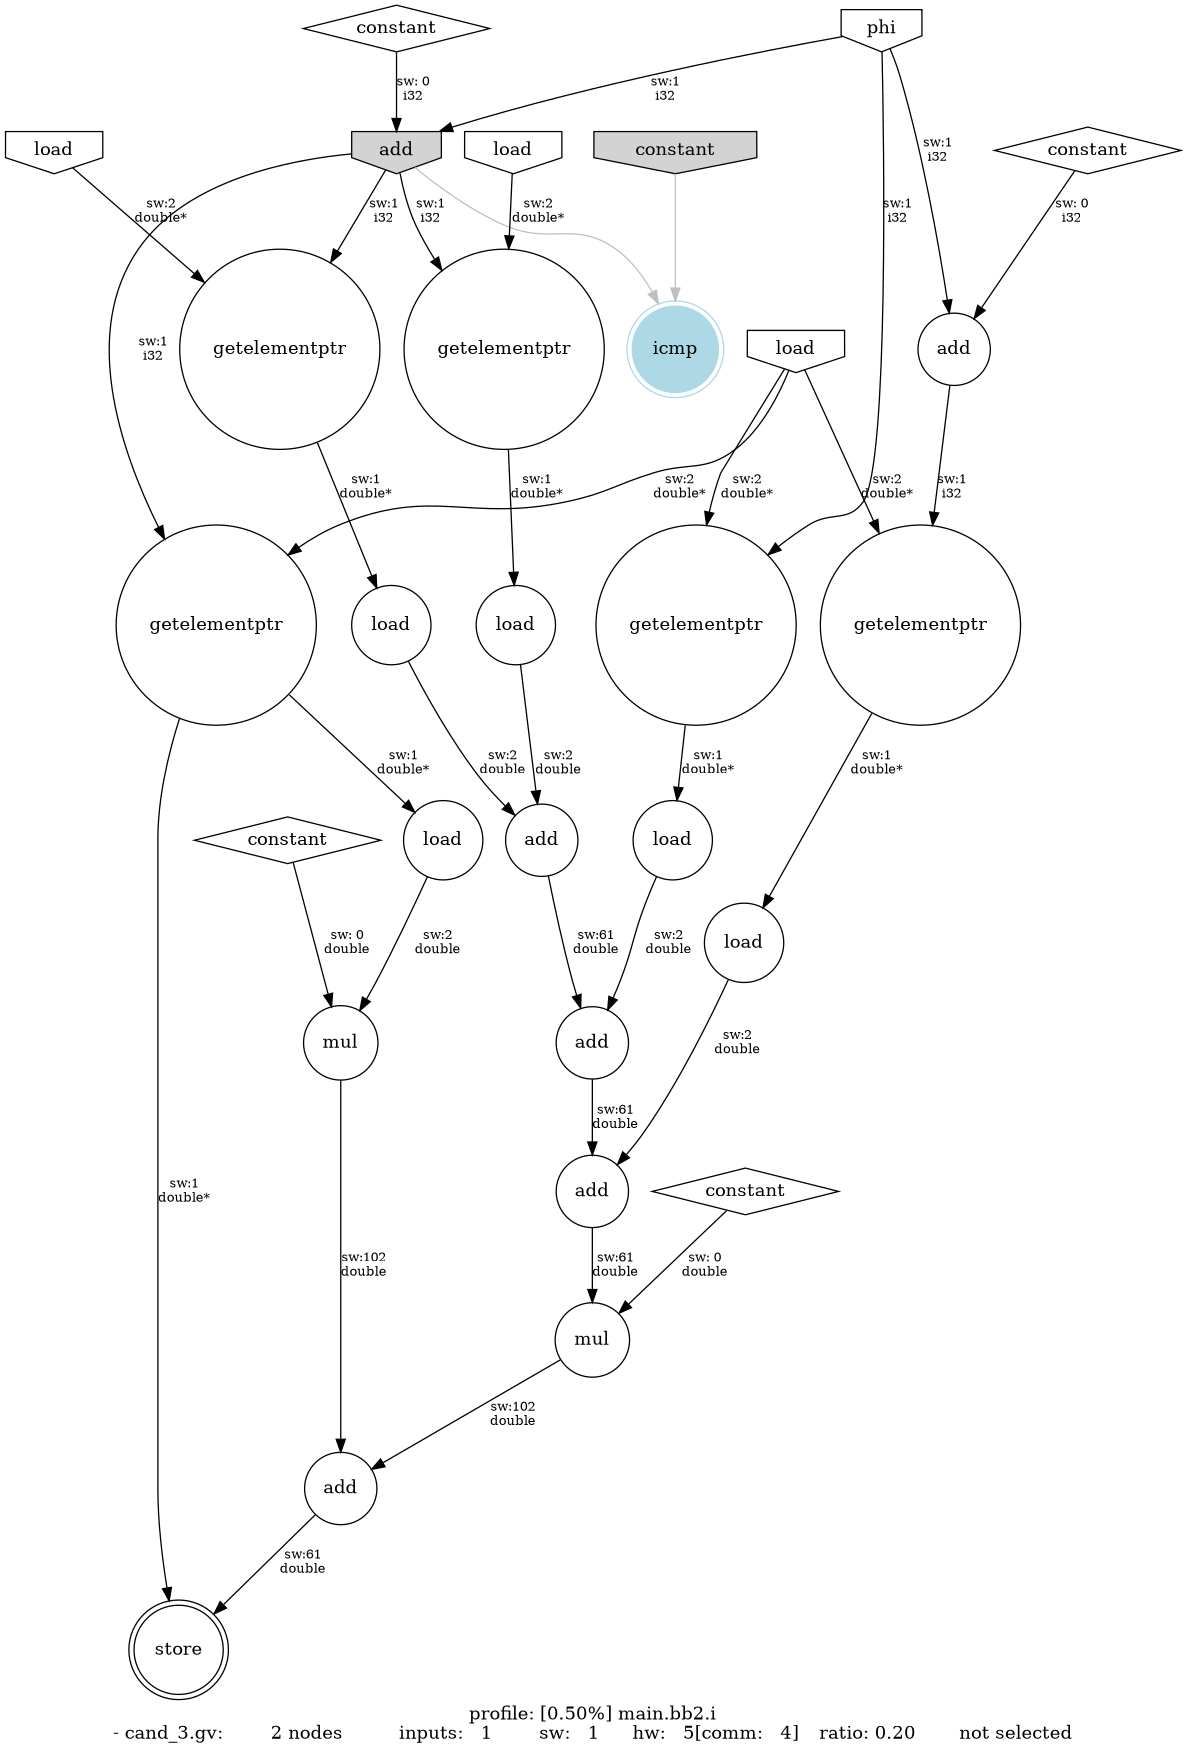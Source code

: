 digraph G {
size = "8.3,11.7"; //a4 size
label = "profile: [0.50%] main.bb2.i\n- cand_3.gv: 	   2 nodes 	 inputs:   1 	 sw:   1 	 hw:   5[comm:   4] 	 ratio: 0.20 	 not selected"
node_0 [ label = "phi" shape = "invhouse" rank = "source"];
node_1 [ label = "add" shape = "doublecircle" rank = "sink"];
node_2 [ label = "constant" shape = "diamond"];
node_3 [ label = "getelementptr" shape = "circle"];
node_4 [ label = "load" shape = "invhouse" rank = "source"];
node_5 [ label = "getelementptr" shape = "circle"];
node_6 [ label = "load" shape = "invhouse" rank = "source"];
node_7 [ label = "getelementptr" shape = "circle"];
node_8 [ label = "load" shape = "invhouse" rank = "source"];
node_9 [ label = "add" shape = "circle"];
node_10 [ label = "constant" shape = "diamond"];
node_11 [ label = "getelementptr" shape = "circle"];
node_12 [ label = "getelementptr" shape = "circle"];
node_13 [ label = "load" shape = "circle"];
node_14 [ label = "load" shape = "circle"];
node_15 [ label = "add" shape = "circle"];
node_16 [ label = "load" shape = "circle"];
node_17 [ label = "add" shape = "circle"];
node_18 [ label = "load" shape = "circle"];
node_19 [ label = "add" shape = "circle"];
node_20 [ label = "mul" shape = "circle"];
node_21 [ label = "constant" shape = "diamond"];
node_22 [ label = "load" shape = "circle"];
node_23 [ label = "mul" shape = "circle"];
node_24 [ label = "constant" shape = "diamond"];
node_25 [ label = "add" shape = "circle"];
node_26 [ label = "store" shape = "doublecircle" rank = "sink"];
node_27 [ label = "icmp" shape = "doublecircle" rank = "sink" style = "filled" color = "lightblue" ];
node_28 [ label = "constant" shape = "diamond" shape = "invhouse" rank = "source" style = "filled"                    bgcolor = "lightblue" ];
node_0 -> node_1 [ fontsize = 10 label = "sw:1\ni32"  ];
node_2 -> node_1 [ fontsize = 10 label = "sw: 0\ni32"  ];
node_4 -> node_3 [ fontsize = 10 label = "sw:2\ndouble*"  ];
node_1 -> node_3 [ fontsize = 10 label = "sw:1\ni32"  ];
node_6 -> node_5 [ fontsize = 10 label = "sw:2\ndouble*"  ];
node_1 -> node_5 [ fontsize = 10 label = "sw:1\ni32"  ];
node_8 -> node_7 [ fontsize = 10 label = "sw:2\ndouble*"  ];
node_1 -> node_7 [ fontsize = 10 label = "sw:1\ni32"  ];
node_0 -> node_9 [ fontsize = 10 label = "sw:1\ni32"  ];
node_10 -> node_9 [ fontsize = 10 label = "sw: 0\ni32"  ];
node_8 -> node_11 [ fontsize = 10 label = "sw:2\ndouble*"  ];
node_9 -> node_11 [ fontsize = 10 label = "sw:1\ni32"  ];
node_8 -> node_12 [ fontsize = 10 label = "sw:2\ndouble*"  ];
node_0 -> node_12 [ fontsize = 10 label = "sw:1\ni32"  ];
node_3 -> node_13 [ fontsize = 10 label = "sw:1\ndouble*"  ];
node_5 -> node_14 [ fontsize = 10 label = "sw:1\ndouble*"  ];
node_13 -> node_15 [ fontsize = 10 label = "sw:2\ndouble"  ];
node_14 -> node_15 [ fontsize = 10 label = "sw:2\ndouble"  ];
node_12 -> node_16 [ fontsize = 10 label = "sw:1\ndouble*"  ];
node_15 -> node_17 [ fontsize = 10 label = "sw:61\ndouble"  ];
node_16 -> node_17 [ fontsize = 10 label = "sw:2\ndouble"  ];
node_11 -> node_18 [ fontsize = 10 label = "sw:1\ndouble*"  ];
node_17 -> node_19 [ fontsize = 10 label = "sw:61\ndouble"  ];
node_18 -> node_19 [ fontsize = 10 label = "sw:2\ndouble"  ];
node_19 -> node_20 [ fontsize = 10 label = "sw:61\ndouble"  ];
node_21 -> node_20 [ fontsize = 10 label = "sw: 0\ndouble"  ];
node_7 -> node_22 [ fontsize = 10 label = "sw:1\ndouble*"  ];
node_22 -> node_23 [ fontsize = 10 label = "sw:2\ndouble"  ];
node_24 -> node_23 [ fontsize = 10 label = "sw: 0\ndouble"  ];
node_20 -> node_25 [ fontsize = 10 label = "sw:102\ndouble"  ];
node_23 -> node_25 [ fontsize = 10 label = "sw:102\ndouble"  ];
node_25 -> node_26 [ fontsize = 10 label = "sw:61\ndouble"  ];
node_7 -> node_26 [ fontsize = 10 label = "sw:1\ndouble*"  ];
node_1 -> node_27 [ fontsize = 10 label = "sw:1\ni32"  color = "gray" label = "" ];
node_28 -> node_27 [ fontsize = 10 label = "sw: 0\ni32"  color = "gray" label = "" ];


/* Additional source nodes */
node_1 [ shape = "invhouse" rank = "source" style = "filled" bgcolor = "lightblue" ];
}
